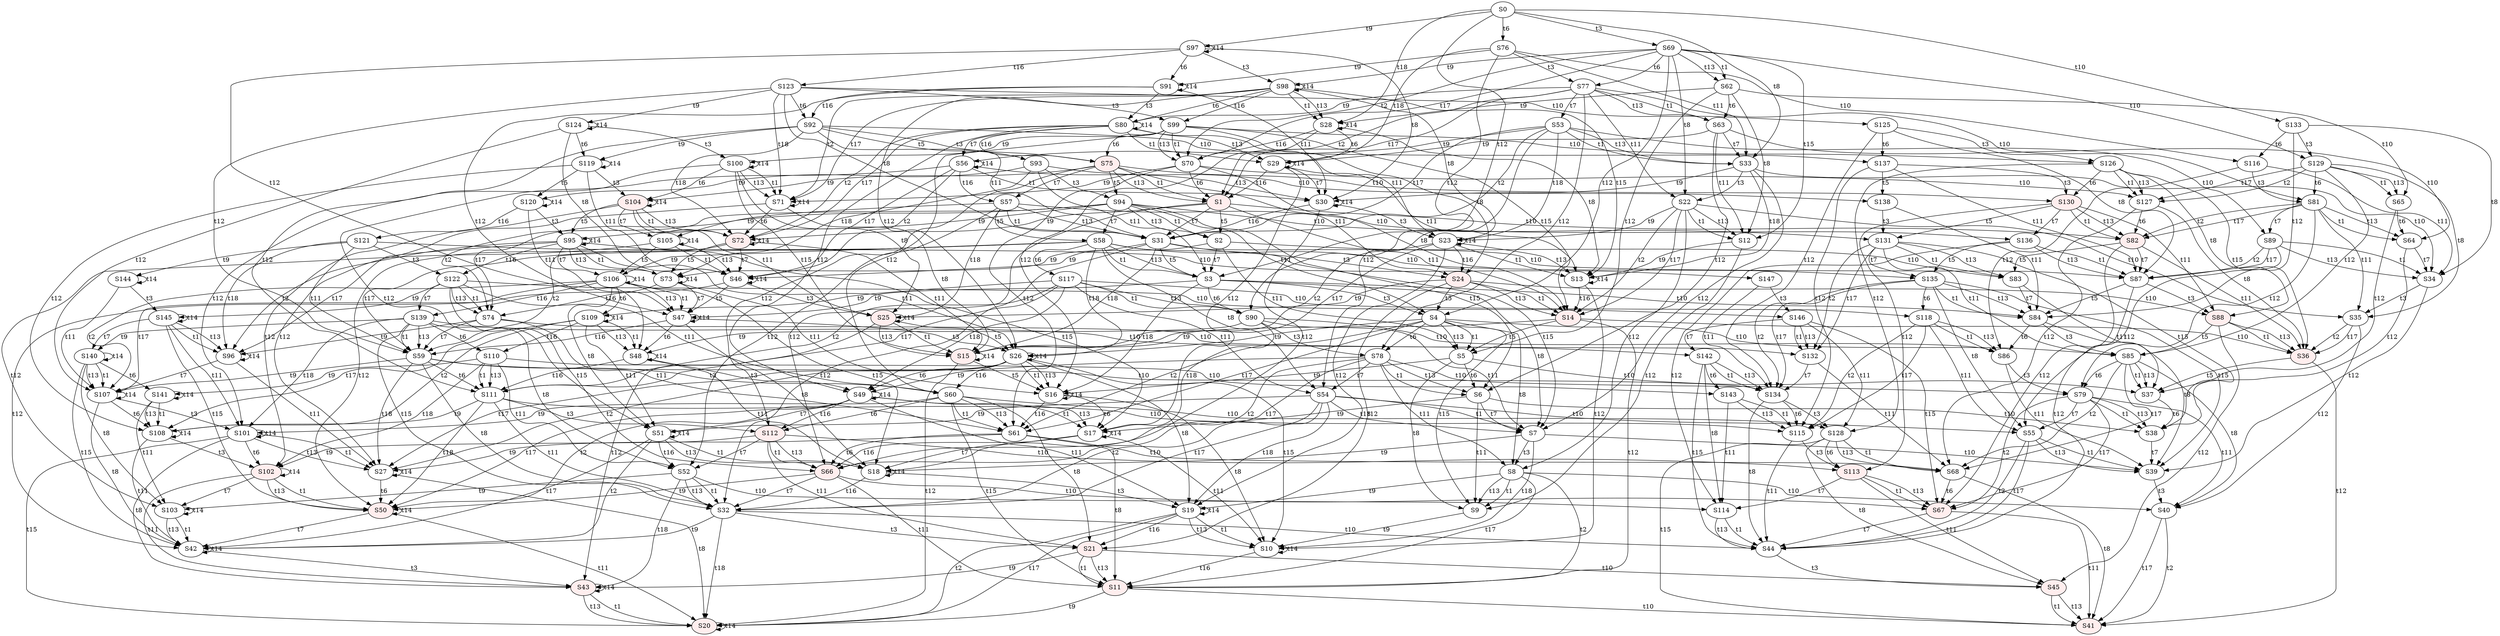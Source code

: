 digraph "SCdebug/16" {
node [fillcolor="#FFFFFF"]; S60 ;
node [fillcolor="#FFFFFF"]; S58 ;
node [fillcolor="#FFFFFF"]; S54 ;
node [fillcolor="#FFFFFF"]; S52 ;
node [style=filled fillcolor="#FFEEEE"]; S21 ;
node [fillcolor="#FFFFFF"]; S4 ;
node [fillcolor="#FFFFFF"]; S8 ;
node [fillcolor="#FFFFFF"]; S139 ;
node [fillcolor="#FFFFFF"]; S51 ;
node [style=filled fillcolor="#FFEEEE"]; S43 ;
node [fillcolor="#FFFFFF"]; S26 ;
node [fillcolor="#FFFFFF"]; S19 ;
node [fillcolor="#FFFFFF"]; S101 ;
node [fillcolor="#FFFFFF"]; S103 ;
node [fillcolor="#FFFFFF"]; S106 ;
node [fillcolor="#FFFFFF"]; S140 ;
node [fillcolor="#FFFFFF"]; S55 ;
node [style=filled fillcolor="#FFEEEE"]; S45 ;
node [fillcolor="#FFFFFF"]; S40 ;
node [fillcolor="#FFFFFF"]; S85 ;
node [fillcolor="#FFFFFF"]; S114 ;
node [fillcolor="#FFFFFF"]; S128 ;
node [fillcolor="#FFFFFF"]; S135 ;
node [fillcolor="#FFFFFF"]; S142 ;
node [fillcolor="#FFFFFF"]; S76 ;
node [fillcolor="#FFFFFF"]; S63 ;
node [style=filled fillcolor="#FFEEEE"]; S1 ;
node [fillcolor="#FFFFFF"]; S92 ;
node [style=filled fillcolor="#FFEEEE"]; S72 ;
node [fillcolor="#FFFFFF"]; S29 ;
node [fillcolor="#FFFFFF"]; S91 ;
node [fillcolor="#FFFFFF"]; S119 ;
node [fillcolor="#FFFFFF"]; S64 ;
node [style=filled fillcolor="#FFEEEE"]; S82 ;
node [fillcolor="#FFFFFF"]; S116 ;
node [fillcolor="#FFFFFF"]; S137 ;
node [fillcolor="#FFFFFF"]; S0 ;
node [fillcolor="#FFFFFF"]; S70 ;
node [fillcolor="#FFFFFF"]; S62 ;
node [fillcolor="#FFFFFF"]; S33 ;
node [fillcolor="#FFFFFF"]; S31 ;
node [fillcolor="#FFFFFF"]; S12 ;
node [style=filled fillcolor="#FFEEEE"]; S14 ;
node [fillcolor="#FFFFFF"]; S123 ;
node [fillcolor="#FFFFFF"]; S71 ;
node [fillcolor="#FFFFFF"]; S46 ;
node [fillcolor="#FFFFFF"]; S30 ;
node [fillcolor="#FFFFFF"]; S28 ;
node [fillcolor="#FFFFFF"]; S13 ;
node [style=filled fillcolor="#FFEEEE"]; S15 ;
node [fillcolor="#FFFFFF"]; S97 ;
node [fillcolor="#FFFFFF"]; S124 ;
node [fillcolor="#FFFFFF"]; S65 ;
node [style=filled fillcolor="#FFEEEE"]; S36 ;
node [fillcolor="#FFFFFF"]; S34 ;
node [fillcolor="#FFFFFF"]; S87 ;
node [fillcolor="#FFFFFF"]; S125 ;
node [fillcolor="#FFFFFF"]; S127 ;
node [fillcolor="#FFFFFF"]; S133 ;
node [style=filled fillcolor="#FFEEEE"]; S75 ;
node [fillcolor="#FFFFFF"]; S77 ;
node [fillcolor="#FFFFFF"]; S80 ;
node [style=filled fillcolor="#FFEEEE"]; S104 ;
node [fillcolor="#FFFFFF"]; S81 ;
node [style=filled fillcolor="#FFEEEE"]; S130 ;
node [fillcolor="#FFFFFF"]; S69 ;
node [fillcolor="#FFFFFF"]; S57 ;
node [fillcolor="#FFFFFF"]; S53 ;
node [style=filled fillcolor="#FFEEEE"]; S24 ;
node [fillcolor="#FFFFFF"]; S22 ;
node [fillcolor="#FFFFFF"]; S99 ;
node [fillcolor="#FFFFFF"]; S56 ;
node [style=filled fillcolor="#FFEEEE"]; S25 ;
node [fillcolor="#FFFFFF"]; S23 ;
node [fillcolor="#FFFFFF"]; S98 ;
node [fillcolor="#FFFFFF"]; S100 ;
node [fillcolor="#FFFFFF"]; S105 ;
node [fillcolor="#FFFFFF"]; S35 ;
node [style=filled fillcolor="#FFEEEE"]; S88 ;
node [fillcolor="#FFFFFF"]; S89 ;
node [fillcolor="#FFFFFF"]; S126 ;
node [fillcolor="#FFFFFF"]; S129 ;
node [fillcolor="#FFFFFF"]; S136 ;
node [fillcolor="#FFFFFF"]; S74 ;
node [style=filled fillcolor="#FFEEEE"]; S66 ;
node [fillcolor="#FFFFFF"]; S2 ;
node [fillcolor="#FFFFFF"]; S6 ;
node [fillcolor="#FFFFFF"]; S90 ;
node [fillcolor="#FFFFFF"]; S93 ;
node [fillcolor="#FFFFFF"]; S111 ;
node [fillcolor="#FFFFFF"]; S121 ;
node [fillcolor="#FFFFFF"]; S73 ;
node [style=filled fillcolor="#FFEEEE"]; S50 ;
node [fillcolor="#FFFFFF"]; S48 ;
node [fillcolor="#FFFFFF"]; S17 ;
node [fillcolor="#FFFFFF"]; S96 ;
node [fillcolor="#FFFFFF"]; S108 ;
node [fillcolor="#FFFFFF"]; S120 ;
node [fillcolor="#FFFFFF"]; S144 ;
node [style=filled fillcolor="#FFEEEE"]; S67 ;
node [fillcolor="#FFFFFF"]; S38 ;
node [fillcolor="#FFFFFF"]; S83 ;
node [fillcolor="#FFFFFF"]; S86 ;
node [fillcolor="#FFFFFF"]; S115 ;
node [fillcolor="#FFFFFF"]; S132 ;
node [fillcolor="#FFFFFF"]; S138 ;
node [fillcolor="#FFFFFF"]; S147 ;
node [fillcolor="#FFFFFF"]; S61 ;
node [fillcolor="#FFFFFF"]; S59 ;
node [fillcolor="#FFFFFF"]; S32 ;
node [fillcolor="#FFFFFF"]; S3 ;
node [fillcolor="#FFFFFF"]; S5 ;
node [fillcolor="#FFFFFF"]; S7 ;
node [fillcolor="#FFFFFF"]; S9 ;
node [style=filled fillcolor="#FFEEEE"]; S11 ;
node [fillcolor="#FFFFFF"]; S47 ;
node [fillcolor="#FFFFFF"]; S42 ;
node [fillcolor="#FFFFFF"]; S27 ;
node [fillcolor="#FFFFFF"]; S10 ;
node [fillcolor="#FFFFFF"]; S16 ;
node [fillcolor="#FFFFFF"]; S18 ;
node [style=filled fillcolor="#FFEEEE"]; S20 ;
node [fillcolor="#FFFFFF"]; S107 ;
node [fillcolor="#FFFFFF"]; S68 ;
node [fillcolor="#FFFFFF"]; S44 ;
node [style=filled fillcolor="#FFEEEE"]; S41 ;
node [fillcolor="#FFFFFF"]; S39 ;
node [fillcolor="#FFFFFF"]; S37 ;
node [fillcolor="#FFFFFF"]; S84 ;
node [fillcolor="#FFFFFF"]; S134 ;
node [fillcolor="#FFFFFF"]; S78 ;
node [fillcolor="#FFFFFF"]; S94 ;
node [fillcolor="#FFFFFF"]; S110 ;
node [style=filled fillcolor="#FFEEEE"]; S112 ;
node [fillcolor="#FFFFFF"]; S117 ;
node [fillcolor="#FFFFFF"]; S122 ;
node [fillcolor="#FFFFFF"]; S49 ;
node [fillcolor="#FFFFFF"]; S95 ;
node [style=filled fillcolor="#FFEEEE"]; S102 ;
node [fillcolor="#FFFFFF"]; S109 ;
node [fillcolor="#FFFFFF"]; S141 ;
node [fillcolor="#FFFFFF"]; S145 ;
node [fillcolor="#FFFFFF"]; S79 ;
node [style=filled fillcolor="#FFEEEE"]; S113 ;
node [fillcolor="#FFFFFF"]; S118 ;
node [fillcolor="#FFFFFF"]; S131 ;
node [fillcolor="#FFFFFF"]; S143 ;
node [fillcolor="#FFFFFF"]; S146 ;
S60 -> S112 [label=t6]
S60 -> S61 [label=t1]
S60 -> S61 [label=t13]
S60 -> S11 [label=t15]
S60 -> S128 [label=t10]
S60 -> S101 [label=t9]
S60 -> S21 [label=t8]
S58 -> S117 [label=t6]
S58 -> S59 [label=t2]
S58 -> S59 [label=t17]
S58 -> S3 [label=t1]
S58 -> S3 [label=t13]
S58 -> S7 [label=t15]
S58 -> S135 [label=t10]
S58 -> S26 [label=t18]
S58 -> S106 [label=t9]
S58 -> S54 [label=t8]
S54 -> S32 [label=t2]
S54 -> S32 [label=t17]
S54 -> S7 [label=t1]
S54 -> S7 [label=t13]
S54 -> S55 [label=t10]
S54 -> S51 [label=t9]
S54 -> S19 [label=t18]
S52 -> S32 [label=t1]
S52 -> S32 [label=t13]
S52 -> S114 [label=t10]
S52 -> S43 [label=t18]
S52 -> S103 [label=t9]
S21 -> S11 [label=t1]
S21 -> S11 [label=t13]
S21 -> S45 [label=t10]
S21 -> S43 [label=t9]
S4 -> S78 [label=t6]
S4 -> S61 [label=t2]
S4 -> S61 [label=t17]
S4 -> S5 [label=t1]
S4 -> S5 [label=t13]
S4 -> S9 [label=t15]
S4 -> S85 [label=t10]
S4 -> S26 [label=t9]
S4 -> S8 [label=t8]
S8 -> S9 [label=t1]
S8 -> S9 [label=t13]
S8 -> S11 [label=t2]
S8 -> S11 [label=t17]
S8 -> S40 [label=t10]
S8 -> S19 [label=t9]
S139 -> S110 [label=t6]
S139 -> S59 [label=t1]
S139 -> S59 [label=t13]
S139 -> S32 [label=t15]
S139 -> S142 [label=t10]
S139 -> S101 [label=t18]
S139 -> S140 [label=t9]
S139 -> S52 [label=t8]
S51 -> S42 [label=t2]
S51 -> S42 [label=t17]
S51 -> S18 [label=t1]
S51 -> S18 [label=t13]
S51 -> S51 [label=t14]
S51 -> S52 [label=t16]
S43 -> S20 [label=t1]
S43 -> S20 [label=t13]
S43 -> S43 [label=t14]
S26 -> S49 [label=t6]
S26 -> S27 [label=t2]
S26 -> S27 [label=t17]
S26 -> S10 [label=t15]
S26 -> S16 [label=t1]
S26 -> S16 [label=t13]
S26 -> S19 [label=t8]
S26 -> S26 [label=t14]
S26 -> S60 [label=t16]
S19 -> S10 [label=t1]
S19 -> S10 [label=t13]
S19 -> S20 [label=t2]
S19 -> S20 [label=t17]
S19 -> S19 [label=t14]
S19 -> S21 [label=t16]
S101 -> S102 [label=t6]
S101 -> S27 [label=t1]
S101 -> S27 [label=t13]
S101 -> S20 [label=t15]
S101 -> S43 [label=t8]
S101 -> S101 [label=t14]
S103 -> S42 [label=t1]
S103 -> S42 [label=t13]
S103 -> S103 [label=t14]
S106 -> S109 [label=t6]
S106 -> S47 [label=t1]
S106 -> S47 [label=t13]
S106 -> S18 [label=t15]
S106 -> S107 [label=t2]
S106 -> S107 [label=t17]
S106 -> S51 [label=t8]
S106 -> S106 [label=t14]
S106 -> S139 [label=t16]
S140 -> S141 [label=t6]
S140 -> S42 [label=t15]
S140 -> S107 [label=t1]
S140 -> S107 [label=t13]
S140 -> S103 [label=t8]
S140 -> S140 [label=t14]
S55 -> S44 [label=t2]
S55 -> S44 [label=t17]
S55 -> S39 [label=t1]
S55 -> S39 [label=t13]
S45 -> S41 [label=t1]
S45 -> S41 [label=t13]
S40 -> S41 [label=t2]
S40 -> S41 [label=t17]
S85 -> S79 [label=t6]
S85 -> S68 [label=t2]
S85 -> S68 [label=t17]
S85 -> S37 [label=t1]
S85 -> S37 [label=t13]
S85 -> S40 [label=t8]
S114 -> S44 [label=t1]
S114 -> S44 [label=t13]
S128 -> S113 [label=t6]
S128 -> S68 [label=t1]
S128 -> S68 [label=t13]
S128 -> S41 [label=t15]
S128 -> S45 [label=t8]
S135 -> S118 [label=t6]
S135 -> S39 [label=t15]
S135 -> S84 [label=t1]
S135 -> S84 [label=t13]
S135 -> S134 [label=t2]
S135 -> S134 [label=t17]
S135 -> S55 [label=t8]
S142 -> S143 [label=t6]
S142 -> S44 [label=t15]
S142 -> S134 [label=t1]
S142 -> S134 [label=t13]
S142 -> S114 [label=t8]
S76 -> S90 [label=t12]
S76 -> S77 [label=t3]
S76 -> S33 [label=t11]
S76 -> S116 [label=t10]
S76 -> S29 [label=t18]
S76 -> S91 [label=t9]
S63 -> S6 [label=t12]
S63 -> S33 [label=t7]
S63 -> S12 [label=t11]
S63 -> S64 [label=t10]
S63 -> S29 [label=t9]
S1 -> S66 [label=t12]
S1 -> S2 [label=t5]
S1 -> S31 [label=t7]
S1 -> S14 [label=t11]
S1 -> S82 [label=t10]
S1 -> S72 [label=t9]
S92 -> S93 [label=t5]
S92 -> S111 [label=t12]
S92 -> S75 [label=t3]
S92 -> S31 [label=t11]
S92 -> S137 [label=t10]
S92 -> S72 [label=t18]
S92 -> S119 [label=t9]
S72 -> S73 [label=t5]
S72 -> S50 [label=t12]
S72 -> S46 [label=t7]
S72 -> S15 [label=t11]
S72 -> S72 [label=t14]
S29 -> S17 [label=t12]
S29 -> S30 [label=t7]
S29 -> S13 [label=t11]
S29 -> S29 [label=t14]
S29 -> S1 [label=t16]
S91 -> S48 [label=t12]
S91 -> S80 [label=t3]
S91 -> S30 [label=t11]
S91 -> S91 [label=t14]
S91 -> S92 [label=t16]
S119 -> S108 [label=t12]
S119 -> S120 [label=t5]
S119 -> S104 [label=t3]
S119 -> S46 [label=t11]
S119 -> S119 [label=t14]
S64 -> S38 [label=t12]
S64 -> S34 [label=t7]
S82 -> S67 [label=t12]
S82 -> S83 [label=t5]
S82 -> S36 [label=t11]
S82 -> S87 [label=t7]
S116 -> S86 [label=t12]
S116 -> S81 [label=t3]
S116 -> S34 [label=t11]
S137 -> S115 [label=t12]
S137 -> S138 [label=t5]
S137 -> S130 [label=t3]
S137 -> S87 [label=t11]
S0 -> S3 [label=t12]
S0 -> S69 [label=t3]
S0 -> S133 [label=t10]
S0 -> S28 [label=t18]
S0 -> S97 [label=t9]
S0 -> S76 [label=t6]
S0 -> S33 [label=t8]
S70 -> S61 [label=t12]
S70 -> S127 [label=t10]
S70 -> S71 [label=t9]
S70 -> S1 [label=t6]
S70 -> S14 [label=t8]
S62 -> S5 [label=t12]
S62 -> S65 [label=t10]
S62 -> S28 [label=t9]
S62 -> S63 [label=t6]
S62 -> S12 [label=t8]
S33 -> S7 [label=t12]
S33 -> S22 [label=t3]
S33 -> S34 [label=t10]
S33 -> S30 [label=t9]
S33 -> S13 [label=t18]
S31 -> S32 [label=t12]
S31 -> S3 [label=t5]
S31 -> S24 [label=t3]
S31 -> S87 [label=t10]
S31 -> S46 [label=t9]
S31 -> S15 [label=t18]
S12 -> S9 [label=t12]
S12 -> S13 [label=t9]
S14 -> S5 [label=t5]
S14 -> S11 [label=t12]
S14 -> S36 [label=t10]
S14 -> S15 [label=t9]
S123 -> S59 [label=t12]
S123 -> S99 [label=t3]
S123 -> S125 [label=t10]
S123 -> S71 [label=t18]
S123 -> S124 [label=t9]
S123 -> S31 [label=t8]
S123 -> S92 [label=t6]
S71 -> S27 [label=t12]
S71 -> S72 [label=t6]
S71 -> S15 [label=t8]
S71 -> S71 [label=t14]
S46 -> S47 [label=t5]
S46 -> S42 [label=t12]
S46 -> S25 [label=t3]
S46 -> S46 [label=t14]
S30 -> S18 [label=t12]
S30 -> S23 [label=t3]
S30 -> S30 [label=t14]
S30 -> S31 [label=t16]
S28 -> S16 [label=t12]
S28 -> S29 [label=t6]
S28 -> S13 [label=t8]
S28 -> S28 [label=t14]
S28 -> S70 [label=t16]
S13 -> S10 [label=t12]
S13 -> S13 [label=t14]
S13 -> S14 [label=t16]
S15 -> S16 [label=t5]
S15 -> S20 [label=t12]
S15 -> S15 [label=t14]
S97 -> S47 [label=t12]
S97 -> S98 [label=t3]
S97 -> S30 [label=t8]
S97 -> S91 [label=t6]
S97 -> S97 [label=t14]
S97 -> S123 [label=t16]
S124 -> S107 [label=t12]
S124 -> S100 [label=t3]
S124 -> S46 [label=t8]
S124 -> S119 [label=t6]
S124 -> S124 [label=t14]
S65 -> S37 [label=t12]
S65 -> S64 [label=t6]
S36 -> S41 [label=t12]
S36 -> S37 [label=t5]
S34 -> S39 [label=t12]
S34 -> S35 [label=t3]
S87 -> S44 [label=t12]
S87 -> S84 [label=t5]
S87 -> S88 [label=t3]
S125 -> S134 [label=t12]
S125 -> S126 [label=t3]
S125 -> S87 [label=t8]
S125 -> S137 [label=t6]
S127 -> S68 [label=t12]
S127 -> S36 [label=t8]
S127 -> S82 [label=t6]
S133 -> S84 [label=t12]
S133 -> S129 [label=t3]
S133 -> S34 [label=t8]
S133 -> S116 [label=t6]
S75 -> S94 [label=t5]
S75 -> S112 [label=t12]
S75 -> S57 [label=t7]
S75 -> S24 [label=t11]
S75 -> S130 [label=t10]
S75 -> S104 [label=t9]
S75 -> S1 [label=t1]
S75 -> S1 [label=t13]
S77 -> S78 [label=t12]
S77 -> S53 [label=t7]
S77 -> S22 [label=t11]
S77 -> S81 [label=t10]
S77 -> S80 [label=t9]
S77 -> S63 [label=t1]
S77 -> S1 [label=t2]
S77 -> S63 [label=t13]
S77 -> S1 [label=t17]
S80 -> S49 [label=t12]
S80 -> S56 [label=t7]
S80 -> S23 [label=t11]
S80 -> S29 [label=t1]
S80 -> S72 [label=t2]
S80 -> S29 [label=t13]
S80 -> S72 [label=t17]
S80 -> S80 [label=t14]
S80 -> S75 [label=t16]
S104 -> S95 [label=t5]
S104 -> S102 [label=t12]
S104 -> S25 [label=t11]
S104 -> S105 [label=t7]
S104 -> S72 [label=t1]
S104 -> S72 [label=t13]
S104 -> S104 [label=t14]
S81 -> S79 [label=t12]
S81 -> S35 [label=t11]
S81 -> S89 [label=t7]
S81 -> S64 [label=t1]
S81 -> S82 [label=t2]
S81 -> S64 [label=t13]
S81 -> S82 [label=t17]
S130 -> S113 [label=t12]
S130 -> S131 [label=t5]
S130 -> S88 [label=t11]
S130 -> S136 [label=t7]
S130 -> S82 [label=t1]
S130 -> S82 [label=t13]
S69 -> S129 [label=t10]
S69 -> S98 [label=t9]
S69 -> S62 [label=t1]
S69 -> S70 [label=t2]
S69 -> S62 [label=t13]
S69 -> S12 [label=t15]
S69 -> S70 [label=t17]
S69 -> S4 [label=t12]
S69 -> S77 [label=t6]
S69 -> S22 [label=t8]
S57 -> S136 [label=t10]
S57 -> S25 [label=t18]
S57 -> S105 [label=t9]
S57 -> S31 [label=t1]
S57 -> S31 [label=t13]
S57 -> S58 [label=t5]
S57 -> S52 [label=t12]
S53 -> S89 [label=t10]
S53 -> S56 [label=t9]
S53 -> S23 [label=t18]
S53 -> S33 [label=t1]
S53 -> S31 [label=t2]
S53 -> S33 [label=t13]
S53 -> S31 [label=t17]
S53 -> S54 [label=t12]
S24 -> S88 [label=t10]
S24 -> S25 [label=t9]
S24 -> S14 [label=t1]
S24 -> S14 [label=t13]
S24 -> S4 [label=t5]
S24 -> S21 [label=t12]
S22 -> S35 [label=t10]
S22 -> S23 [label=t9]
S22 -> S12 [label=t1]
S22 -> S14 [label=t2]
S22 -> S12 [label=t13]
S22 -> S14 [label=t17]
S22 -> S8 [label=t12]
S99 -> S126 [label=t10]
S99 -> S100 [label=t9]
S99 -> S24 [label=t8]
S99 -> S70 [label=t1]
S99 -> S70 [label=t13]
S99 -> S14 [label=t15]
S99 -> S60 [label=t12]
S99 -> S75 [label=t6]
S56 -> S30 [label=t1]
S56 -> S46 [label=t2]
S56 -> S30 [label=t13]
S56 -> S46 [label=t17]
S56 -> S51 [label=t12]
S56 -> S56 [label=t14]
S56 -> S57 [label=t16]
S25 -> S15 [label=t1]
S25 -> S15 [label=t13]
S25 -> S26 [label=t5]
S25 -> S43 [label=t12]
S25 -> S25 [label=t14]
S23 -> S13 [label=t1]
S23 -> S15 [label=t2]
S23 -> S13 [label=t13]
S23 -> S15 [label=t17]
S23 -> S19 [label=t12]
S23 -> S23 [label=t14]
S23 -> S24 [label=t16]
S98 -> S23 [label=t8]
S98 -> S28 [label=t1]
S98 -> S71 [label=t2]
S98 -> S28 [label=t13]
S98 -> S13 [label=t15]
S98 -> S71 [label=t17]
S98 -> S26 [label=t12]
S98 -> S80 [label=t6]
S98 -> S98 [label=t14]
S98 -> S99 [label=t16]
S100 -> S25 [label=t8]
S100 -> S71 [label=t1]
S100 -> S71 [label=t13]
S100 -> S15 [label=t15]
S100 -> S101 [label=t12]
S100 -> S104 [label=t6]
S100 -> S100 [label=t14]
S105 -> S46 [label=t1]
S105 -> S46 [label=t13]
S105 -> S106 [label=t5]
S105 -> S103 [label=t12]
S105 -> S105 [label=t14]
S35 -> S36 [label=t2]
S35 -> S36 [label=t17]
S35 -> S40 [label=t12]
S88 -> S36 [label=t1]
S88 -> S36 [label=t13]
S88 -> S85 [label=t5]
S88 -> S45 [label=t12]
S89 -> S34 [label=t1]
S89 -> S87 [label=t2]
S89 -> S34 [label=t13]
S89 -> S87 [label=t17]
S89 -> S55 [label=t12]
S126 -> S88 [label=t8]
S126 -> S127 [label=t1]
S126 -> S127 [label=t13]
S126 -> S36 [label=t15]
S126 -> S128 [label=t12]
S126 -> S130 [label=t6]
S129 -> S35 [label=t8]
S129 -> S65 [label=t1]
S129 -> S127 [label=t2]
S129 -> S65 [label=t13]
S129 -> S127 [label=t17]
S129 -> S85 [label=t12]
S129 -> S81 [label=t6]
S136 -> S87 [label=t1]
S136 -> S87 [label=t13]
S136 -> S135 [label=t5]
S136 -> S114 [label=t12]
S74 -> S61 [label=t11]
S74 -> S59 [label=t7]
S74 -> S132 [label=t10]
S74 -> S96 [label=t9]
S66 -> S32 [label=t7]
S66 -> S11 [label=t11]
S66 -> S67 [label=t10]
S66 -> S50 [label=t9]
S2 -> S3 [label=t7]
S2 -> S5 [label=t11]
S2 -> S83 [label=t10]
S2 -> S73 [label=t9]
S6 -> S7 [label=t7]
S6 -> S9 [label=t11]
S6 -> S38 [label=t10]
S6 -> S17 [label=t9]
S90 -> S78 [label=t3]
S90 -> S7 [label=t11]
S90 -> S86 [label=t10]
S90 -> S48 [label=t9]
S90 -> S17 [label=t18]
S93 -> S94 [label=t3]
S93 -> S3 [label=t11]
S93 -> S138 [label=t10]
S93 -> S73 [label=t18]
S93 -> S120 [label=t9]
S111 -> S112 [label=t3]
S111 -> S32 [label=t11]
S111 -> S115 [label=t10]
S111 -> S50 [label=t18]
S111 -> S108 [label=t9]
S121 -> S122 [label=t3]
S121 -> S59 [label=t11]
S121 -> S147 [label=t10]
S121 -> S96 [label=t18]
S121 -> S144 [label=t9]
S73 -> S47 [label=t7]
S73 -> S16 [label=t11]
S73 -> S73 [label=t14]
S73 -> S74 [label=t16]
S50 -> S42 [label=t7]
S50 -> S20 [label=t11]
S50 -> S50 [label=t14]
S48 -> S49 [label=t3]
S48 -> S18 [label=t11]
S48 -> S48 [label=t14]
S48 -> S111 [label=t16]
S17 -> S10 [label=t11]
S17 -> S18 [label=t7]
S17 -> S17 [label=t14]
S17 -> S66 [label=t16]
S96 -> S27 [label=t11]
S96 -> S107 [label=t7]
S96 -> S96 [label=t14]
S108 -> S102 [label=t3]
S108 -> S42 [label=t11]
S108 -> S108 [label=t14]
S120 -> S95 [label=t3]
S120 -> S47 [label=t11]
S120 -> S120 [label=t14]
S120 -> S121 [label=t16]
S144 -> S145 [label=t3]
S144 -> S107 [label=t11]
S144 -> S144 [label=t14]
S67 -> S44 [label=t7]
S67 -> S41 [label=t11]
S38 -> S39 [label=t7]
S83 -> S37 [label=t11]
S83 -> S84 [label=t7]
S86 -> S79 [label=t3]
S86 -> S39 [label=t11]
S115 -> S113 [label=t3]
S115 -> S44 [label=t11]
S132 -> S68 [label=t11]
S132 -> S134 [label=t7]
S138 -> S131 [label=t3]
S138 -> S84 [label=t11]
S147 -> S146 [label=t3]
S147 -> S134 [label=t11]
S61 -> S68 [label=t10]
S61 -> S27 [label=t9]
S61 -> S66 [label=t6]
S61 -> S11 [label=t8]
S59 -> S134 [label=t10]
S59 -> S27 [label=t18]
S59 -> S107 [label=t9]
S59 -> S60 [label=t3]
S59 -> S111 [label=t6]
S59 -> S32 [label=t8]
S32 -> S44 [label=t10]
S32 -> S42 [label=t9]
S32 -> S20 [label=t18]
S32 -> S21 [label=t3]
S3 -> S84 [label=t10]
S3 -> S47 [label=t9]
S3 -> S16 [label=t18]
S3 -> S4 [label=t3]
S3 -> S90 [label=t6]
S3 -> S7 [label=t8]
S5 -> S37 [label=t10]
S5 -> S16 [label=t9]
S5 -> S6 [label=t6]
S5 -> S9 [label=t8]
S7 -> S39 [label=t10]
S7 -> S10 [label=t18]
S7 -> S18 [label=t9]
S7 -> S8 [label=t3]
S9 -> S10 [label=t9]
S11 -> S41 [label=t10]
S11 -> S20 [label=t9]
S47 -> S26 [label=t3]
S47 -> S48 [label=t6]
S47 -> S18 [label=t8]
S47 -> S47 [label=t14]
S47 -> S59 [label=t16]
S42 -> S43 [label=t3]
S42 -> S42 [label=t14]
S27 -> S50 [label=t6]
S27 -> S20 [label=t8]
S27 -> S27 [label=t14]
S10 -> S10 [label=t14]
S10 -> S11 [label=t16]
S16 -> S10 [label=t8]
S16 -> S17 [label=t6]
S16 -> S16 [label=t14]
S16 -> S61 [label=t16]
S18 -> S19 [label=t3]
S18 -> S18 [label=t14]
S18 -> S32 [label=t16]
S20 -> S20 [label=t14]
S107 -> S42 [label=t8]
S107 -> S101 [label=t3]
S107 -> S108 [label=t6]
S107 -> S107 [label=t14]
S68 -> S67 [label=t6]
S68 -> S41 [label=t8]
S44 -> S45 [label=t3]
S39 -> S40 [label=t3]
S37 -> S38 [label=t6]
S84 -> S39 [label=t8]
S84 -> S85 [label=t3]
S84 -> S86 [label=t6]
S134 -> S44 [label=t8]
S134 -> S128 [label=t3]
S134 -> S115 [label=t6]
S78 -> S79 [label=t10]
S78 -> S49 [label=t9]
S78 -> S6 [label=t1]
S78 -> S66 [label=t2]
S78 -> S6 [label=t13]
S78 -> S66 [label=t17]
S78 -> S54 [label=t7]
S78 -> S8 [label=t11]
S94 -> S131 [label=t10]
S94 -> S95 [label=t9]
S94 -> S2 [label=t1]
S94 -> S74 [label=t2]
S94 -> S2 [label=t13]
S94 -> S6 [label=t15]
S94 -> S74 [label=t17]
S94 -> S58 [label=t7]
S94 -> S4 [label=t11]
S110 -> S143 [label=t10]
S110 -> S102 [label=t18]
S110 -> S141 [label=t9]
S110 -> S111 [label=t1]
S110 -> S111 [label=t13]
S110 -> S52 [label=t11]
S112 -> S113 [label=t10]
S112 -> S102 [label=t9]
S112 -> S66 [label=t1]
S112 -> S66 [label=t13]
S112 -> S52 [label=t7]
S112 -> S21 [label=t11]
S117 -> S118 [label=t10]
S117 -> S49 [label=t18]
S117 -> S109 [label=t9]
S117 -> S90 [label=t1]
S117 -> S111 [label=t2]
S117 -> S90 [label=t13]
S117 -> S111 [label=t17]
S117 -> S54 [label=t11]
S122 -> S146 [label=t10]
S122 -> S145 [label=t9]
S122 -> S74 [label=t1]
S122 -> S74 [label=t13]
S122 -> S66 [label=t15]
S122 -> S139 [label=t7]
S122 -> S60 [label=t11]
S49 -> S17 [label=t1]
S49 -> S50 [label=t2]
S49 -> S17 [label=t13]
S49 -> S50 [label=t17]
S49 -> S51 [label=t7]
S49 -> S19 [label=t11]
S49 -> S49 [label=t14]
S49 -> S112 [label=t16]
S95 -> S73 [label=t1]
S95 -> S96 [label=t2]
S95 -> S73 [label=t13]
S95 -> S17 [label=t15]
S95 -> S96 [label=t17]
S95 -> S106 [label=t7]
S95 -> S26 [label=t11]
S95 -> S95 [label=t14]
S95 -> S122 [label=t16]
S102 -> S50 [label=t1]
S102 -> S50 [label=t13]
S102 -> S103 [label=t7]
S102 -> S43 [label=t11]
S102 -> S102 [label=t14]
S109 -> S48 [label=t1]
S109 -> S108 [label=t2]
S109 -> S48 [label=t13]
S109 -> S108 [label=t17]
S109 -> S51 [label=t11]
S109 -> S109 [label=t14]
S109 -> S110 [label=t16]
S141 -> S108 [label=t1]
S141 -> S108 [label=t13]
S141 -> S103 [label=t11]
S141 -> S141 [label=t14]
S145 -> S96 [label=t1]
S145 -> S96 [label=t13]
S145 -> S50 [label=t15]
S145 -> S140 [label=t7]
S145 -> S101 [label=t11]
S145 -> S145 [label=t14]
S79 -> S38 [label=t1]
S79 -> S67 [label=t2]
S79 -> S38 [label=t13]
S79 -> S67 [label=t17]
S79 -> S55 [label=t7]
S79 -> S40 [label=t11]
S113 -> S67 [label=t1]
S113 -> S67 [label=t13]
S113 -> S114 [label=t7]
S113 -> S45 [label=t11]
S118 -> S86 [label=t1]
S118 -> S115 [label=t2]
S118 -> S86 [label=t13]
S118 -> S115 [label=t17]
S118 -> S55 [label=t11]
S131 -> S83 [label=t1]
S131 -> S132 [label=t2]
S131 -> S83 [label=t13]
S131 -> S38 [label=t15]
S131 -> S132 [label=t17]
S131 -> S135 [label=t7]
S131 -> S85 [label=t11]
S143 -> S115 [label=t1]
S143 -> S115 [label=t13]
S143 -> S114 [label=t11]
S146 -> S132 [label=t1]
S146 -> S132 [label=t13]
S146 -> S67 [label=t15]
S146 -> S142 [label=t7]
S146 -> S128 [label=t11]
}